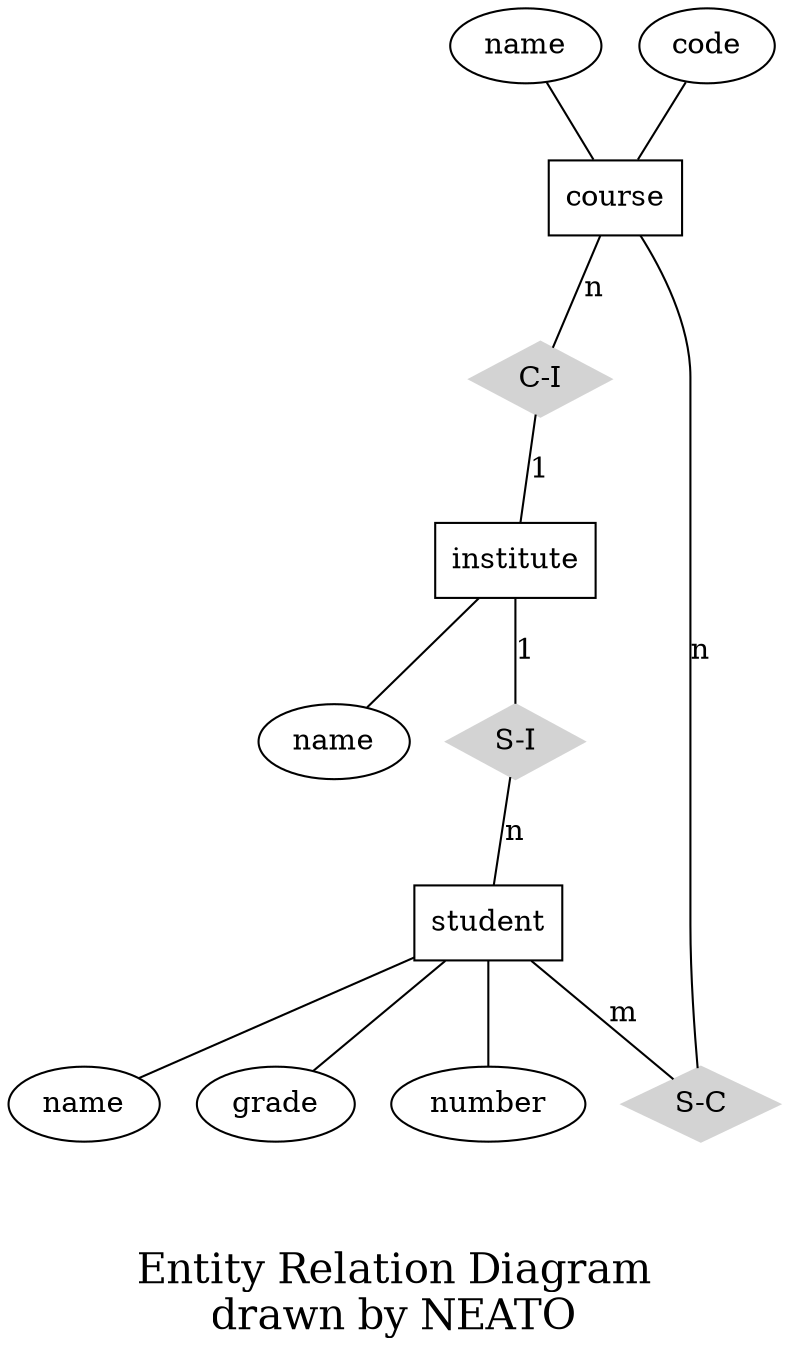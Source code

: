 graph ER {
	node [shape=box]
	course
	institute
	student
	node [shape=ellipse]
	name0 [label=name]
	name1 [label=name]
	name2 [label=name]
	code
	grade
	number
	node [color=lightgrey shape=diamond style=filled]
	"C-I"
	"S-C"
	"S-I"
	name0 -- course
	code -- course
	course -- "C-I" [label=n len=1.00]
	"C-I" -- institute [label=1 len=1.00]
	institute -- name1
	institute -- "S-I" [label=1 len=1.00]
	"S-I" -- student [label=n len=1.00]
	student -- grade
	student -- name2
	student -- number
	student -- "S-C" [label=m len=1.00]
	"S-C" -- course [label=n len=1.00]
	label="\n\nEntity Relation Diagram\ndrawn by NEATO"
	fontsize=20
}

